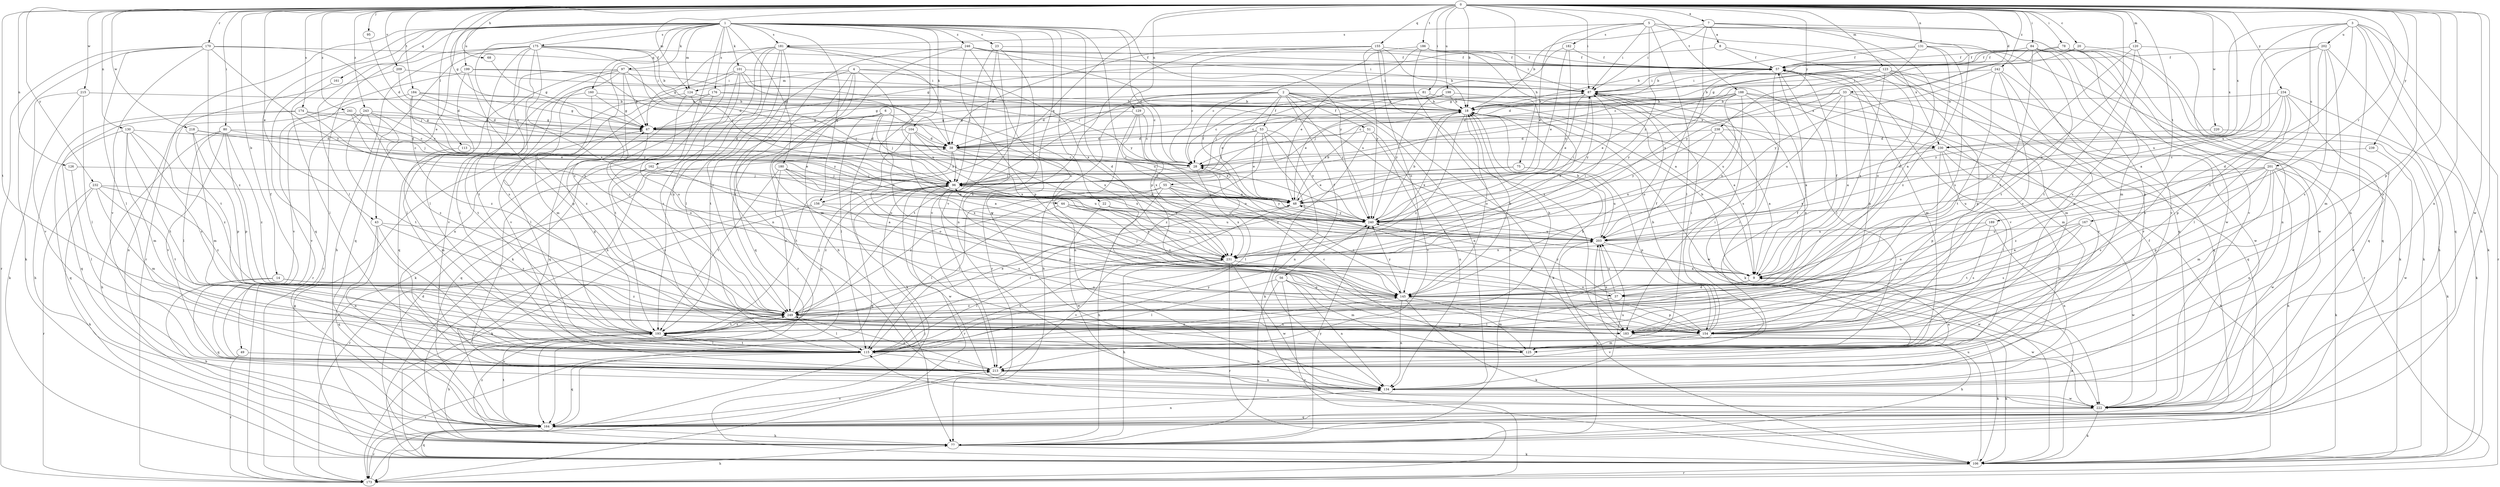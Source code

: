 strict digraph  {
0;
1;
2;
3;
4;
5;
6;
7;
8;
9;
14;
18;
20;
22;
23;
28;
33;
37;
38;
43;
44;
48;
49;
51;
53;
55;
56;
57;
67;
68;
75;
77;
78;
80;
81;
84;
87;
95;
96;
97;
101;
104;
106;
113;
115;
120;
123;
124;
125;
126;
129;
130;
131;
134;
145;
154;
155;
156;
160;
161;
162;
164;
167;
170;
173;
174;
175;
176;
180;
181;
182;
183;
184;
186;
188;
189;
193;
198;
199;
201;
202;
203;
209;
213;
215;
218;
220;
222;
230;
231;
232;
234;
238;
239;
240;
241;
242;
243;
246;
249;
0 -> 7  [label=a];
0 -> 14  [label=b];
0 -> 18  [label=b];
0 -> 20  [label=c];
0 -> 33  [label=d];
0 -> 43  [label=e];
0 -> 67  [label=g];
0 -> 68  [label=h];
0 -> 75  [label=h];
0 -> 77  [label=h];
0 -> 78  [label=i];
0 -> 80  [label=i];
0 -> 81  [label=i];
0 -> 84  [label=i];
0 -> 87  [label=i];
0 -> 95  [label=j];
0 -> 113  [label=l];
0 -> 120  [label=m];
0 -> 123  [label=m];
0 -> 124  [label=m];
0 -> 126  [label=n];
0 -> 129  [label=n];
0 -> 130  [label=n];
0 -> 131  [label=n];
0 -> 134  [label=n];
0 -> 145  [label=o];
0 -> 154  [label=p];
0 -> 155  [label=q];
0 -> 156  [label=q];
0 -> 167  [label=r];
0 -> 170  [label=r];
0 -> 174  [label=s];
0 -> 184  [label=t];
0 -> 186  [label=t];
0 -> 188  [label=t];
0 -> 189  [label=t];
0 -> 193  [label=t];
0 -> 198  [label=u];
0 -> 209  [label=v];
0 -> 213  [label=v];
0 -> 215  [label=w];
0 -> 218  [label=w];
0 -> 220  [label=w];
0 -> 222  [label=w];
0 -> 230  [label=x];
0 -> 232  [label=y];
0 -> 234  [label=y];
0 -> 238  [label=y];
0 -> 239  [label=y];
0 -> 241  [label=z];
0 -> 242  [label=z];
0 -> 243  [label=z];
1 -> 22  [label=c];
1 -> 23  [label=c];
1 -> 28  [label=c];
1 -> 37  [label=d];
1 -> 43  [label=e];
1 -> 44  [label=e];
1 -> 48  [label=e];
1 -> 49  [label=f];
1 -> 97  [label=k];
1 -> 101  [label=k];
1 -> 104  [label=k];
1 -> 115  [label=l];
1 -> 124  [label=m];
1 -> 134  [label=n];
1 -> 154  [label=p];
1 -> 156  [label=q];
1 -> 160  [label=q];
1 -> 161  [label=q];
1 -> 162  [label=q];
1 -> 164  [label=q];
1 -> 173  [label=r];
1 -> 175  [label=s];
1 -> 176  [label=s];
1 -> 180  [label=s];
1 -> 181  [label=s];
1 -> 199  [label=u];
1 -> 213  [label=v];
1 -> 240  [label=y];
1 -> 246  [label=z];
1 -> 249  [label=z];
2 -> 18  [label=b];
2 -> 48  [label=e];
2 -> 51  [label=f];
2 -> 53  [label=f];
2 -> 55  [label=f];
2 -> 56  [label=f];
2 -> 67  [label=g];
2 -> 77  [label=h];
2 -> 106  [label=k];
2 -> 134  [label=n];
2 -> 193  [label=t];
2 -> 230  [label=x];
2 -> 240  [label=y];
3 -> 37  [label=d];
3 -> 106  [label=k];
3 -> 134  [label=n];
3 -> 164  [label=q];
3 -> 173  [label=r];
3 -> 201  [label=u];
3 -> 202  [label=u];
3 -> 203  [label=u];
3 -> 230  [label=x];
4 -> 28  [label=c];
4 -> 124  [label=m];
4 -> 125  [label=m];
4 -> 145  [label=o];
4 -> 164  [label=q];
4 -> 193  [label=t];
4 -> 230  [label=x];
4 -> 249  [label=z];
5 -> 48  [label=e];
5 -> 87  [label=i];
5 -> 115  [label=l];
5 -> 164  [label=q];
5 -> 181  [label=s];
5 -> 182  [label=s];
5 -> 222  [label=w];
5 -> 230  [label=x];
5 -> 240  [label=y];
6 -> 67  [label=g];
6 -> 96  [label=j];
6 -> 106  [label=k];
6 -> 115  [label=l];
6 -> 164  [label=q];
6 -> 231  [label=x];
7 -> 8  [label=a];
7 -> 18  [label=b];
7 -> 37  [label=d];
7 -> 87  [label=i];
7 -> 125  [label=m];
7 -> 183  [label=s];
7 -> 231  [label=x];
8 -> 57  [label=f];
8 -> 67  [label=g];
8 -> 145  [label=o];
9 -> 18  [label=b];
9 -> 37  [label=d];
9 -> 57  [label=f];
9 -> 145  [label=o];
14 -> 77  [label=h];
14 -> 145  [label=o];
14 -> 164  [label=q];
14 -> 249  [label=z];
18 -> 67  [label=g];
18 -> 145  [label=o];
18 -> 222  [label=w];
18 -> 231  [label=x];
18 -> 249  [label=z];
20 -> 57  [label=f];
20 -> 96  [label=j];
20 -> 106  [label=k];
22 -> 154  [label=p];
22 -> 222  [label=w];
22 -> 240  [label=y];
23 -> 57  [label=f];
23 -> 96  [label=j];
23 -> 134  [label=n];
23 -> 183  [label=s];
23 -> 213  [label=v];
28 -> 96  [label=j];
28 -> 115  [label=l];
33 -> 9  [label=a];
33 -> 18  [label=b];
33 -> 28  [label=c];
33 -> 38  [label=d];
33 -> 125  [label=m];
33 -> 203  [label=u];
33 -> 213  [label=v];
37 -> 96  [label=j];
37 -> 115  [label=l];
37 -> 203  [label=u];
37 -> 222  [label=w];
37 -> 240  [label=y];
38 -> 28  [label=c];
38 -> 48  [label=e];
38 -> 87  [label=i];
38 -> 96  [label=j];
38 -> 193  [label=t];
38 -> 231  [label=x];
43 -> 115  [label=l];
43 -> 134  [label=n];
43 -> 164  [label=q];
43 -> 203  [label=u];
43 -> 249  [label=z];
44 -> 115  [label=l];
44 -> 145  [label=o];
44 -> 203  [label=u];
44 -> 231  [label=x];
44 -> 240  [label=y];
48 -> 18  [label=b];
48 -> 96  [label=j];
48 -> 115  [label=l];
48 -> 240  [label=y];
49 -> 173  [label=r];
49 -> 213  [label=v];
51 -> 38  [label=d];
51 -> 134  [label=n];
51 -> 213  [label=v];
51 -> 249  [label=z];
53 -> 38  [label=d];
53 -> 48  [label=e];
53 -> 96  [label=j];
53 -> 106  [label=k];
53 -> 134  [label=n];
53 -> 240  [label=y];
53 -> 249  [label=z];
55 -> 9  [label=a];
55 -> 48  [label=e];
55 -> 77  [label=h];
55 -> 115  [label=l];
55 -> 231  [label=x];
55 -> 240  [label=y];
55 -> 249  [label=z];
56 -> 77  [label=h];
56 -> 115  [label=l];
56 -> 125  [label=m];
56 -> 134  [label=n];
56 -> 145  [label=o];
56 -> 173  [label=r];
57 -> 87  [label=i];
57 -> 115  [label=l];
57 -> 125  [label=m];
57 -> 154  [label=p];
57 -> 183  [label=s];
57 -> 213  [label=v];
67 -> 38  [label=d];
67 -> 145  [label=o];
68 -> 67  [label=g];
75 -> 48  [label=e];
75 -> 96  [label=j];
75 -> 154  [label=p];
75 -> 203  [label=u];
77 -> 38  [label=d];
77 -> 106  [label=k];
77 -> 203  [label=u];
77 -> 240  [label=y];
77 -> 249  [label=z];
78 -> 18  [label=b];
78 -> 57  [label=f];
78 -> 67  [label=g];
78 -> 164  [label=q];
78 -> 213  [label=v];
78 -> 222  [label=w];
80 -> 28  [label=c];
80 -> 38  [label=d];
80 -> 77  [label=h];
80 -> 115  [label=l];
80 -> 154  [label=p];
80 -> 213  [label=v];
80 -> 249  [label=z];
81 -> 9  [label=a];
81 -> 18  [label=b];
81 -> 28  [label=c];
81 -> 96  [label=j];
84 -> 28  [label=c];
84 -> 57  [label=f];
84 -> 154  [label=p];
84 -> 164  [label=q];
84 -> 193  [label=t];
84 -> 213  [label=v];
84 -> 249  [label=z];
87 -> 18  [label=b];
87 -> 38  [label=d];
87 -> 48  [label=e];
87 -> 106  [label=k];
87 -> 145  [label=o];
87 -> 240  [label=y];
95 -> 38  [label=d];
96 -> 48  [label=e];
96 -> 154  [label=p];
96 -> 164  [label=q];
96 -> 173  [label=r];
96 -> 222  [label=w];
96 -> 249  [label=z];
97 -> 67  [label=g];
97 -> 87  [label=i];
97 -> 115  [label=l];
97 -> 125  [label=m];
97 -> 164  [label=q];
97 -> 203  [label=u];
97 -> 213  [label=v];
97 -> 249  [label=z];
101 -> 87  [label=i];
101 -> 134  [label=n];
101 -> 183  [label=s];
101 -> 213  [label=v];
101 -> 231  [label=x];
101 -> 240  [label=y];
101 -> 249  [label=z];
104 -> 9  [label=a];
104 -> 38  [label=d];
104 -> 145  [label=o];
104 -> 164  [label=q];
104 -> 231  [label=x];
104 -> 240  [label=y];
106 -> 9  [label=a];
106 -> 164  [label=q];
106 -> 173  [label=r];
106 -> 203  [label=u];
113 -> 28  [label=c];
113 -> 125  [label=m];
115 -> 57  [label=f];
115 -> 87  [label=i];
115 -> 145  [label=o];
115 -> 164  [label=q];
115 -> 173  [label=r];
115 -> 193  [label=t];
115 -> 213  [label=v];
115 -> 231  [label=x];
115 -> 240  [label=y];
120 -> 57  [label=f];
120 -> 134  [label=n];
120 -> 145  [label=o];
120 -> 183  [label=s];
120 -> 193  [label=t];
123 -> 9  [label=a];
123 -> 18  [label=b];
123 -> 38  [label=d];
123 -> 67  [label=g];
123 -> 87  [label=i];
123 -> 125  [label=m];
123 -> 154  [label=p];
123 -> 164  [label=q];
123 -> 173  [label=r];
124 -> 18  [label=b];
124 -> 96  [label=j];
124 -> 115  [label=l];
124 -> 145  [label=o];
125 -> 18  [label=b];
125 -> 28  [label=c];
125 -> 87  [label=i];
126 -> 96  [label=j];
126 -> 115  [label=l];
129 -> 28  [label=c];
129 -> 67  [label=g];
129 -> 134  [label=n];
129 -> 145  [label=o];
129 -> 231  [label=x];
130 -> 38  [label=d];
130 -> 125  [label=m];
130 -> 164  [label=q];
130 -> 183  [label=s];
130 -> 193  [label=t];
130 -> 249  [label=z];
131 -> 9  [label=a];
131 -> 18  [label=b];
131 -> 57  [label=f];
131 -> 106  [label=k];
131 -> 240  [label=y];
131 -> 249  [label=z];
134 -> 203  [label=u];
134 -> 222  [label=w];
145 -> 18  [label=b];
145 -> 106  [label=k];
145 -> 125  [label=m];
145 -> 134  [label=n];
145 -> 154  [label=p];
145 -> 240  [label=y];
145 -> 249  [label=z];
154 -> 18  [label=b];
154 -> 48  [label=e];
154 -> 87  [label=i];
154 -> 106  [label=k];
154 -> 125  [label=m];
154 -> 213  [label=v];
155 -> 18  [label=b];
155 -> 28  [label=c];
155 -> 38  [label=d];
155 -> 57  [label=f];
155 -> 145  [label=o];
155 -> 173  [label=r];
155 -> 183  [label=s];
155 -> 240  [label=y];
156 -> 106  [label=k];
156 -> 173  [label=r];
156 -> 183  [label=s];
156 -> 240  [label=y];
160 -> 18  [label=b];
160 -> 67  [label=g];
160 -> 193  [label=t];
160 -> 249  [label=z];
161 -> 115  [label=l];
162 -> 9  [label=a];
162 -> 96  [label=j];
162 -> 183  [label=s];
162 -> 213  [label=v];
164 -> 77  [label=h];
164 -> 134  [label=n];
164 -> 173  [label=r];
164 -> 193  [label=t];
164 -> 213  [label=v];
167 -> 9  [label=a];
167 -> 183  [label=s];
167 -> 193  [label=t];
167 -> 203  [label=u];
167 -> 222  [label=w];
170 -> 57  [label=f];
170 -> 96  [label=j];
170 -> 106  [label=k];
170 -> 115  [label=l];
170 -> 173  [label=r];
170 -> 213  [label=v];
170 -> 240  [label=y];
170 -> 249  [label=z];
173 -> 67  [label=g];
173 -> 77  [label=h];
173 -> 96  [label=j];
174 -> 28  [label=c];
174 -> 67  [label=g];
174 -> 77  [label=h];
174 -> 164  [label=q];
174 -> 203  [label=u];
175 -> 18  [label=b];
175 -> 38  [label=d];
175 -> 57  [label=f];
175 -> 77  [label=h];
175 -> 96  [label=j];
175 -> 115  [label=l];
175 -> 164  [label=q];
175 -> 173  [label=r];
175 -> 183  [label=s];
175 -> 193  [label=t];
175 -> 231  [label=x];
176 -> 18  [label=b];
176 -> 106  [label=k];
176 -> 164  [label=q];
176 -> 193  [label=t];
176 -> 203  [label=u];
180 -> 96  [label=j];
180 -> 145  [label=o];
180 -> 193  [label=t];
180 -> 203  [label=u];
180 -> 231  [label=x];
180 -> 249  [label=z];
181 -> 38  [label=d];
181 -> 57  [label=f];
181 -> 67  [label=g];
181 -> 77  [label=h];
181 -> 106  [label=k];
181 -> 115  [label=l];
181 -> 134  [label=n];
181 -> 193  [label=t];
181 -> 231  [label=x];
181 -> 249  [label=z];
182 -> 48  [label=e];
182 -> 57  [label=f];
182 -> 96  [label=j];
182 -> 240  [label=y];
183 -> 28  [label=c];
183 -> 77  [label=h];
183 -> 106  [label=k];
184 -> 18  [label=b];
184 -> 38  [label=d];
184 -> 67  [label=g];
184 -> 213  [label=v];
184 -> 240  [label=y];
184 -> 249  [label=z];
186 -> 9  [label=a];
186 -> 28  [label=c];
186 -> 48  [label=e];
186 -> 57  [label=f];
186 -> 77  [label=h];
186 -> 87  [label=i];
188 -> 9  [label=a];
188 -> 18  [label=b];
188 -> 48  [label=e];
188 -> 96  [label=j];
188 -> 164  [label=q];
188 -> 203  [label=u];
188 -> 213  [label=v];
188 -> 231  [label=x];
188 -> 240  [label=y];
189 -> 134  [label=n];
189 -> 145  [label=o];
189 -> 183  [label=s];
189 -> 203  [label=u];
193 -> 48  [label=e];
193 -> 57  [label=f];
193 -> 67  [label=g];
193 -> 77  [label=h];
193 -> 115  [label=l];
193 -> 249  [label=z];
198 -> 18  [label=b];
198 -> 28  [label=c];
198 -> 48  [label=e];
198 -> 231  [label=x];
198 -> 240  [label=y];
199 -> 38  [label=d];
199 -> 87  [label=i];
199 -> 115  [label=l];
199 -> 154  [label=p];
199 -> 173  [label=r];
201 -> 77  [label=h];
201 -> 96  [label=j];
201 -> 106  [label=k];
201 -> 125  [label=m];
201 -> 134  [label=n];
201 -> 154  [label=p];
201 -> 183  [label=s];
201 -> 203  [label=u];
201 -> 222  [label=w];
201 -> 249  [label=z];
202 -> 9  [label=a];
202 -> 57  [label=f];
202 -> 77  [label=h];
202 -> 125  [label=m];
202 -> 183  [label=s];
202 -> 203  [label=u];
202 -> 249  [label=z];
203 -> 18  [label=b];
203 -> 183  [label=s];
203 -> 222  [label=w];
203 -> 231  [label=x];
209 -> 38  [label=d];
209 -> 87  [label=i];
209 -> 193  [label=t];
213 -> 9  [label=a];
213 -> 134  [label=n];
213 -> 249  [label=z];
215 -> 18  [label=b];
215 -> 106  [label=k];
215 -> 115  [label=l];
215 -> 213  [label=v];
218 -> 38  [label=d];
218 -> 48  [label=e];
218 -> 125  [label=m];
218 -> 154  [label=p];
220 -> 38  [label=d];
220 -> 106  [label=k];
222 -> 57  [label=f];
222 -> 106  [label=k];
222 -> 115  [label=l];
222 -> 164  [label=q];
230 -> 28  [label=c];
230 -> 106  [label=k];
230 -> 115  [label=l];
230 -> 134  [label=n];
230 -> 154  [label=p];
230 -> 231  [label=x];
231 -> 9  [label=a];
231 -> 77  [label=h];
231 -> 87  [label=i];
231 -> 115  [label=l];
231 -> 173  [label=r];
231 -> 213  [label=v];
231 -> 222  [label=w];
232 -> 48  [label=e];
232 -> 106  [label=k];
232 -> 125  [label=m];
232 -> 173  [label=r];
232 -> 193  [label=t];
232 -> 249  [label=z];
234 -> 18  [label=b];
234 -> 106  [label=k];
234 -> 115  [label=l];
234 -> 154  [label=p];
234 -> 183  [label=s];
234 -> 222  [label=w];
234 -> 240  [label=y];
238 -> 9  [label=a];
238 -> 38  [label=d];
238 -> 145  [label=o];
238 -> 231  [label=x];
238 -> 240  [label=y];
239 -> 28  [label=c];
239 -> 222  [label=w];
240 -> 18  [label=b];
240 -> 87  [label=i];
240 -> 203  [label=u];
241 -> 48  [label=e];
241 -> 67  [label=g];
241 -> 96  [label=j];
241 -> 134  [label=n];
242 -> 87  [label=i];
242 -> 154  [label=p];
242 -> 183  [label=s];
242 -> 193  [label=t];
242 -> 222  [label=w];
242 -> 240  [label=y];
243 -> 28  [label=c];
243 -> 67  [label=g];
243 -> 193  [label=t];
243 -> 213  [label=v];
243 -> 240  [label=y];
243 -> 249  [label=z];
246 -> 57  [label=f];
246 -> 77  [label=h];
246 -> 87  [label=i];
246 -> 145  [label=o];
246 -> 154  [label=p];
246 -> 173  [label=r];
246 -> 203  [label=u];
249 -> 18  [label=b];
249 -> 96  [label=j];
249 -> 115  [label=l];
249 -> 154  [label=p];
249 -> 183  [label=s];
249 -> 193  [label=t];
}
